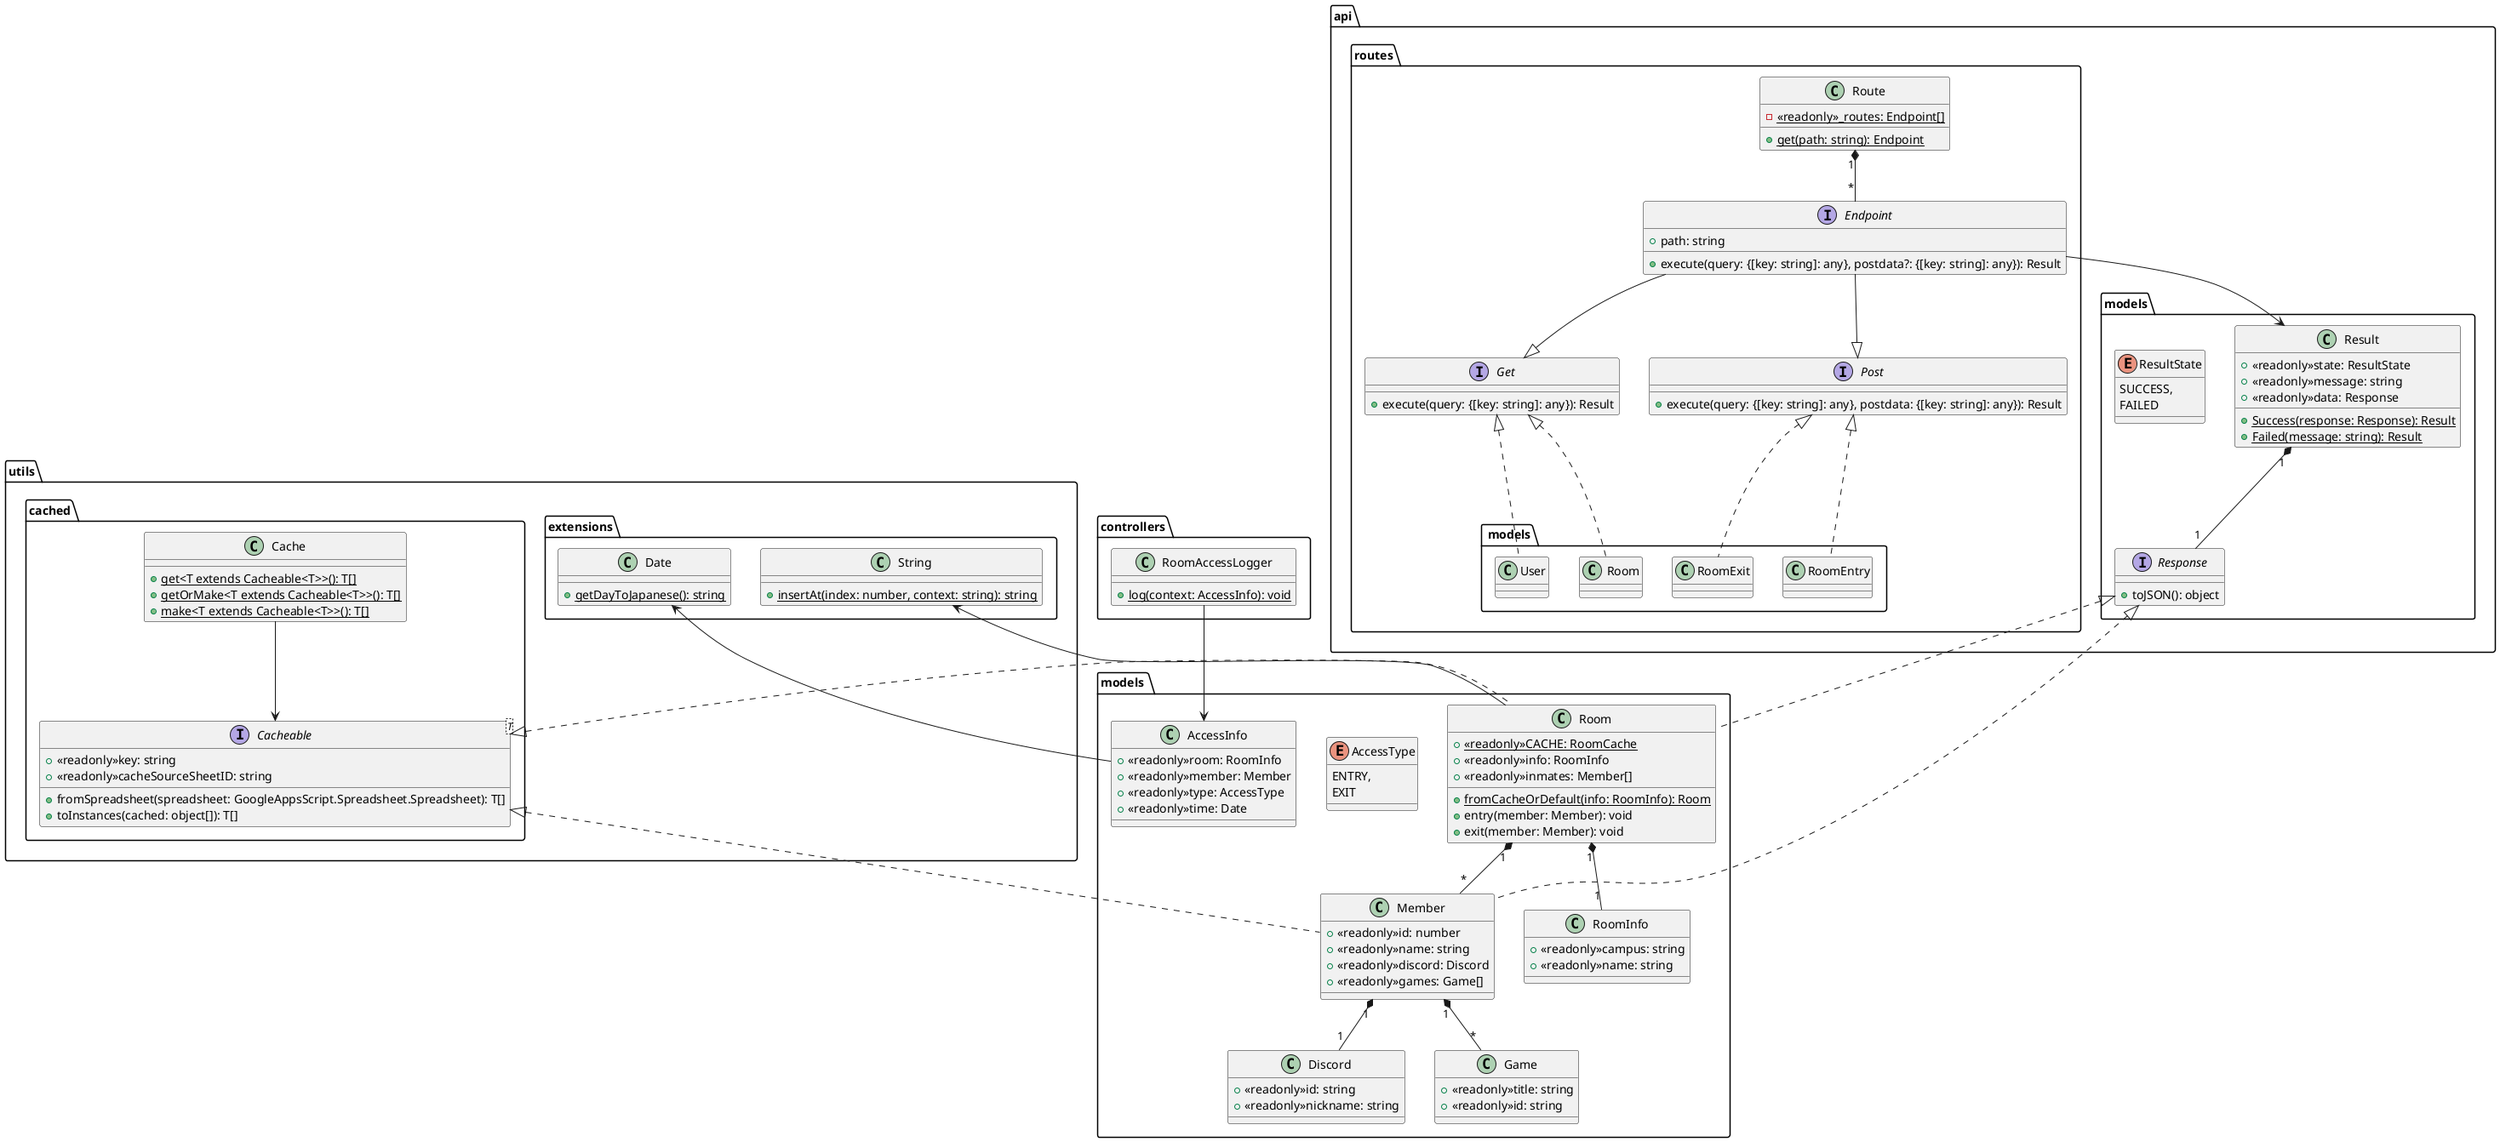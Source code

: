 @startuml
package api
{
    package models
    {
        interface Response
        {
            +toJSON(): object
        }
        class Result
        {
            +<<readonly>>state: ResultState
            +<<readonly>>message: string
            +<<readonly>>data: Response
            +{static}Success(response: Response): Result
            +{static}Failed(message: string): Result
        }
        enum ResultState
        {
            SUCCESS,
            FAILED
        }
    }
    package routes
    {
        package " models"
        {
            class " Room"
            class RoomEntry
            class RoomExit
            class User
        }
        interface Endpoint
        {
            +path: string
            +execute(query: {[key: string]: any}, postdata?: {[key: string]: any}): Result
        }
        interface Get
        {
            +execute(query: {[key: string]: any}): Result
        }
        interface Post
        {
            +execute(query: {[key: string]: any}, postdata: {[key: string]: any}): Result
        }
        class Route
        {
            -{static}<<readonly>>_routes: Endpoint[]
            +{static}get(path: string): Endpoint
        }
    }
}
package controllers
{
    class RoomAccessLogger
    {
        +{static}log(context: AccessInfo): void
    }
}
package "models "
{
    class AccessInfo
    {
        +<<readonly>>room: RoomInfo
        +<<readonly>>member: Member
        +<<readonly>>type: AccessType
        +<<readonly>>time: Date
    }
    enum AccessType
    {
        ENTRY,
        EXIT
    }
    class Discord
    {
        +<<readonly>>id: string
        +<<readonly>>nickname: string
    }
    class Game
    {
        +<<readonly>>title: string
        +<<readonly>>id: string
    }
    class Member
    {
        +<<readonly>>id: number
        +<<readonly>>name: string
        +<<readonly>>discord: Discord
        +<<readonly>>games: Game[]
    }
    class Room
    {
        +{static}<<readonly>>CACHE: RoomCache
        +<<readonly>>info: RoomInfo
        +<<readonly>>inmates: Member[]
        +{static}fromCacheOrDefault(info: RoomInfo): Room
        +entry(member: Member): void
        +exit(member: Member): void
    }
    class RoomInfo
    {
        +<<readonly>>campus: string
        +<<readonly>>name: string
    }
}
package utils
{
    package cached
    {
        class Cache
        {
            +{static}get<T extends Cacheable<T>>(): T[]
            +{static}getOrMake<T extends Cacheable<T>>(): T[]
            +{static}make<T extends Cacheable<T>>(): T[]
        }
        interface Cacheable<T>
        {
            +<<readonly>>key: string
            +<<readonly>>cacheSourceSheetID: string
            +fromSpreadsheet(spreadsheet: GoogleAppsScript.Spreadsheet.Spreadsheet): T[]
            +toInstances(cached: object[]): T[]
        }
    }
    package extensions
    {
        class Date
        {
            +{static}getDayToJapanese(): string
        }
        class String
        {
            +{static}insertAt(index: number, context: string): string
        }
    }
}

Endpoint --|> Get
Endpoint --|> Post

Member .up.|> Response
Member .up.|> Cacheable
Room .up.|> Response
Room .up.|> Cacheable
" Room" .up.|> Get
RoomEntry .up.|> Post
RoomExit .up.|> Post
User .up.|> Get

Member "1" *-- "1" Discord
Member "1" *-- "*" Game
Room "1" *-- "1" RoomInfo
Room "1" *-- "*" Member
Result "1" *-- "1" Response
Route "1" *-- "*" Endpoint

Cache --> Cacheable
AccessInfo --> Date
Room --> String
RoomAccessLogger --> AccessInfo
Endpoint --> Result

@enduml